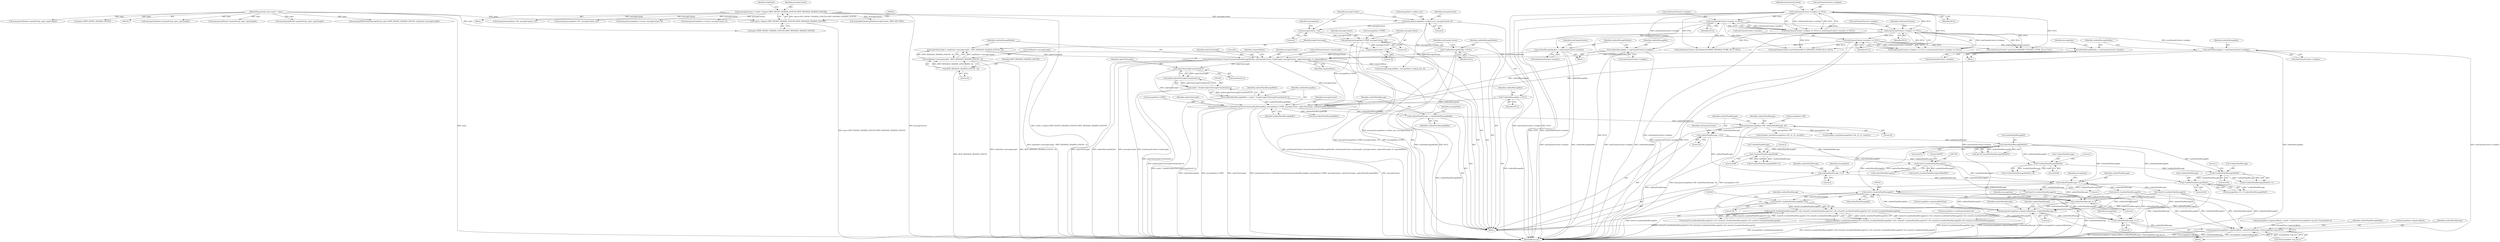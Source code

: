 digraph "0_bzrtp_bbb1e6e2f467ee4bd7b9a8c800e4f07343d7d99b@array" {
"1001820" [label="(Call,(uint32_t)confirmPlainMessage[0])"];
"1001757" [label="(Call,confirmPlainMessage[0]&0x01)"];
"1001455" [label="(Call,confirmPlainMessage +=33)"];
"1001449" [label="(Call,memcpy(messageData->H0, confirmPlainMessage, 32))"];
"1001446" [label="(Call,confirmPlainMessage = confirmPlainMessageBuffer)"];
"1001438" [label="(Call,zrtpChannelContext->cipherDecryptionFunction(confirmMessageKey, messageData->CFBIV, messageContent, cipherTextLength, confirmPlainMessageBuffer))"];
"1001362" [label="(Call,confirmMessageKey = zrtpChannelContext->zrtpkeyr)"];
"1001349" [label="(Call,zrtpChannelContext->zrtpkeyr == NULL)"];
"1001322" [label="(Call,zrtpChannelContext->mackeyi == NULL)"];
"1001317" [label="(Call,zrtpChannelContext->zrtpkeyi == NULL)"];
"1001330" [label="(Call,confirmMessageKey = zrtpChannelContext->zrtpkeyi)"];
"1001296" [label="(Call,*confirmMessageKey = NULL)"];
"1001388" [label="(Call,memcpy(messageData->CFBIV, messageContent, 16))"];
"1001385" [label="(Call,messageContent +=8)"];
"1001379" [label="(Call,memcpy(messageData->confirm_mac, messageContent, 8))"];
"1000200" [label="(Call,*messageContent = (uint8_t *)(input+ZRTP_PACKET_HEADER_LENGTH+ZRTP_MESSAGE_HEADER_LENGTH))"];
"1000202" [label="(Call,(uint8_t *)(input+ZRTP_PACKET_HEADER_LENGTH+ZRTP_MESSAGE_HEADER_LENGTH))"];
"1000194" [label="(MethodParameterIn,const uint8_t * input)"];
"1001406" [label="(Call,zrtpChannelContext->hmacFunction(confirmMessageMacKey, zrtpChannelContext->hashLength, messageContent, cipherTextLength, 8, computedHmac))"];
"1001300" [label="(Call,*confirmMessageMacKey = NULL)"];
"1001335" [label="(Call,confirmMessageMacKey = zrtpChannelContext->mackeyi)"];
"1001367" [label="(Call,confirmMessageMacKey = zrtpChannelContext->mackeyr)"];
"1001354" [label="(Call,zrtpChannelContext->mackeyr == NULL)"];
"1001394" [label="(Call,messageContent +=16)"];
"1001397" [label="(Call,cipherTextLength = zrtpPacket->messageLength - ZRTP_MESSAGE_HEADER_LENGTH - 24)"];
"1001399" [label="(Call,zrtpPacket->messageLength - ZRTP_MESSAGE_HEADER_LENGTH - 24)"];
"1001403" [label="(Call,ZRTP_MESSAGE_HEADER_LENGTH - 24)"];
"1001434" [label="(Call,cipherTextLength*sizeof(uint8_t))"];
"1001429" [label="(Call,confirmPlainMessageBuffer = (uint8_t *)malloc(cipherTextLength*sizeof(uint8_t)))"];
"1001431" [label="(Call,(uint8_t *)malloc(cipherTextLength*sizeof(uint8_t)))"];
"1001433" [label="(Call,malloc(cipherTextLength*sizeof(uint8_t)))"];
"1001807" [label="(Call,(*confirmPlainMessage)&0x01)"];
"1001798" [label="(Call,(*confirmPlainMessage)&0x02)"];
"1001788" [label="(Call,(*confirmPlainMessage)&0x04)"];
"1001778" [label="(Call,(*confirmPlainMessage)&0x08)"];
"1001811" [label="(Call,confirmPlainMessage += 1)"];
"1001770" [label="(Call,confirmPlainMessage += 2)"];
"1001764" [label="(Call,(uint16_t)confirmPlainMessage[1])"];
"1001819" [label="(Call,((uint32_t)confirmPlainMessage[0])<<24)"];
"1001818" [label="(Call,(((uint32_t)confirmPlainMessage[0])<<24) | (((uint32_t)confirmPlainMessage[1])<<16) | (((uint32_t)confirmPlainMessage[2])<<8) | ((uint32_t)confirmPlainMessage[3]))"];
"1001814" [label="(Call,messageData->cacheExpirationInterval = (((uint32_t)confirmPlainMessage[0])<<24) | (((uint32_t)confirmPlainMessage[1])<<16) | (((uint32_t)confirmPlainMessage[2])<<8) | ((uint32_t)confirmPlainMessage[3]))"];
"1001847" [label="(Call,confirmPlainMessage += 4)"];
"1001857" [label="(Call,memcpy(messageData->signatureBlockType, confirmPlainMessage, 4))"];
"1001863" [label="(Call,confirmPlainMessage += 4)"];
"1001883" [label="(Call,memcpy(messageData->signatureBlock, confirmPlainMessage, 4*(messageData->sig_len-1)))"];
"1001400" [label="(Call,zrtpPacket->messageLength)"];
"1001808" [label="(Call,*confirmPlainMessage)"];
"1001801" [label="(Literal,0x02)"];
"1001349" [label="(Call,zrtpChannelContext->zrtpkeyr == NULL)"];
"1001294" [label="(Block,)"];
"1000211" [label="(Identifier,zrtpPacket)"];
"1001285" [label="(Call,memcpy(zrtpPacket->packetString, input, inputLength))"];
"1001828" [label="(Call,(uint32_t)confirmPlainMessage[1])"];
"1001392" [label="(Identifier,messageContent)"];
"1001802" [label="(Literal,1)"];
"1001331" [label="(Identifier,confirmMessageKey)"];
"1000202" [label="(Call,(uint8_t *)(input+ZRTP_PACKET_HEADER_LENGTH+ZRTP_MESSAGE_HEADER_LENGTH))"];
"1001386" [label="(Identifier,messageContent)"];
"1001803" [label="(Call,messageData->D = (*confirmPlainMessage)&0x01)"];
"1001449" [label="(Call,memcpy(messageData->H0, confirmPlainMessage, 32))"];
"1001362" [label="(Call,confirmMessageKey = zrtpChannelContext->zrtpkeyr)"];
"1001862" [label="(Literal,4)"];
"1001434" [label="(Call,cipherTextLength*sizeof(uint8_t))"];
"1000891" [label="(Call,memcpy(zrtpPacket->packetString, input, inputLength))"];
"1000224" [label="(Call,memcpy(messageData->version, messageContent, 4))"];
"1000201" [label="(Identifier,messageContent)"];
"1001443" [label="(Identifier,messageContent)"];
"1001335" [label="(Call,confirmMessageMacKey = zrtpChannelContext->mackeyi)"];
"1001779" [label="(Call,*confirmPlainMessage)"];
"1001462" [label="(Identifier,zrtpChannelContext)"];
"1001396" [label="(Literal,16)"];
"1000588" [label="(Call,memcpy(zrtpPacket->packetString, input, inputLength))"];
"1001819" [label="(Call,((uint32_t)confirmPlainMessage[0])<<24)"];
"1001435" [label="(Identifier,cipherTextLength)"];
"1001778" [label="(Call,(*confirmPlainMessage)&0x08)"];
"1001078" [label="(Call,memcpy(DHPartHelloMessageString, input+ZRTP_PACKET_HEADER_LENGTH, zrtpPacket->messageLength))"];
"1001440" [label="(Call,messageData->CFBIV)"];
"1001772" [label="(Literal,2)"];
"1001764" [label="(Call,(uint16_t)confirmPlainMessage[1])"];
"1001866" [label="(Call,messageData->signatureBlock = (uint8_t *)malloc(4*(messageData->sig_len-1)*sizeof(uint8_t)))"];
"1001757" [label="(Call,confirmPlainMessage[0]&0x01)"];
"1001336" [label="(Identifier,confirmMessageMacKey)"];
"1001758" [label="(Call,confirmPlainMessage[0])"];
"1001350" [label="(Call,zrtpChannelContext->zrtpkeyr)"];
"1001761" [label="(Literal,0x01)"];
"1001576" [label="(Call,zrtpChannelContext->peerPackets[HELLO_MESSAGE_STORE_ID] == NULL)"];
"1001433" [label="(Call,malloc(cipherTextLength*sizeof(uint8_t)))"];
"1001766" [label="(Call,confirmPlainMessage[1])"];
"1001472" [label="(Call,bctoolbox_sha256(messageData->H0, 32, 32, checkH1))"];
"1001781" [label="(Literal,0x08)"];
"1001812" [label="(Identifier,confirmPlainMessage)"];
"1001326" [label="(Identifier,NULL)"];
"1001439" [label="(Identifier,confirmMessageKey)"];
"1001453" [label="(Identifier,confirmPlainMessage)"];
"1001445" [label="(Identifier,confirmPlainMessageBuffer)"];
"1001385" [label="(Call,messageContent +=8)"];
"1001842" [label="(Call,(uint32_t)confirmPlainMessage[3])"];
"1001863" [label="(Call,confirmPlainMessage += 4)"];
"1001393" [label="(Literal,16)"];
"1001865" [label="(Literal,4)"];
"1001490" [label="(Call,zrtpChannelContext->peerPackets[COMMIT_MESSAGE_STORE_ID] == NULL)"];
"1001324" [label="(Identifier,zrtpChannelContext)"];
"1001822" [label="(Call,confirmPlainMessage[0])"];
"1001389" [label="(Call,messageData->CFBIV)"];
"1001384" [label="(Literal,8)"];
"1001316" [label="(Call,(zrtpChannelContext->zrtpkeyi == NULL) || (zrtpChannelContext->mackeyi == NULL))"];
"1001363" [label="(Identifier,confirmMessageKey)"];
"1001369" [label="(Call,zrtpChannelContext->mackeyr)"];
"1001353" [label="(Identifier,NULL)"];
"1001858" [label="(Call,messageData->signatureBlockType)"];
"1001394" [label="(Call,messageContent +=16)"];
"1001813" [label="(Literal,1)"];
"1001321" [label="(Identifier,NULL)"];
"1001769" [label="(Literal,0x00FF)"];
"1001861" [label="(Identifier,confirmPlainMessage)"];
"1001368" [label="(Identifier,confirmMessageMacKey)"];
"1001296" [label="(Call,*confirmMessageKey = NULL)"];
"1001856" [label="(Block,)"];
"1001447" [label="(Identifier,confirmPlainMessage)"];
"1001820" [label="(Call,(uint32_t)confirmPlainMessage[0])"];
"1001816" [label="(Identifier,messageData)"];
"1001775" [label="(Identifier,messageData)"];
"1001379" [label="(Call,memcpy(messageData->confirm_mac, messageContent, 8))"];
"1001317" [label="(Call,zrtpChannelContext->zrtpkeyi == NULL)"];
"1001412" [label="(Identifier,cipherTextLength)"];
"1001941" [label="(Call,memcpy(messageData->version, messageContent, 4))"];
"1000812" [label="(Call,cryptoAlgoTypeStringToInt(messageContent, ZRTP_SAS_TYPE))"];
"1001456" [label="(Identifier,confirmPlainMessage)"];
"1001915" [label="(Call,memcpy(zrtpPacket->packetString, input, inputLength))"];
"1001849" [label="(Literal,4)"];
"1000197" [label="(Block,)"];
"1001903" [label="(Identifier,confirmPlainMessageBuffer)"];
"1001405" [label="(Literal,24)"];
"1001666" [label="(Call,zrtpChannelContext->peerPackets[DHPART_MESSAGE_STORE_ID] == NULL)"];
"1000194" [label="(MethodParameterIn,const uint8_t * input)"];
"1001358" [label="(Identifier,NULL)"];
"1001300" [label="(Call,*confirmMessageMacKey = NULL)"];
"1001446" [label="(Call,confirmPlainMessage = confirmPlainMessageBuffer)"];
"1001444" [label="(Identifier,cipherTextLength)"];
"1001323" [label="(Call,zrtpChannelContext->mackeyi)"];
"1001314" [label="(Block,)"];
"1001770" [label="(Call,confirmPlainMessage += 2)"];
"1001763" [label="(Call,((uint16_t)confirmPlainMessage[1])&0x00FF)"];
"1001318" [label="(Call,zrtpChannelContext->zrtpkeyi)"];
"1001853" [label="(Identifier,messageData)"];
"1001755" [label="(Call,(uint16_t)(confirmPlainMessage[0]&0x01))"];
"1001448" [label="(Identifier,confirmPlainMessageBuffer)"];
"1001826" [label="(Call,(((uint32_t)confirmPlainMessage[1])<<16) | (((uint32_t)confirmPlainMessage[2])<<8) | ((uint32_t)confirmPlainMessage[3]))"];
"1001788" [label="(Call,(*confirmPlainMessage)&0x04)"];
"1001430" [label="(Identifier,confirmPlainMessageBuffer)"];
"1001451" [label="(Identifier,messageData)"];
"1001438" [label="(Call,zrtpChannelContext->cipherDecryptionFunction(confirmMessageKey, messageData->CFBIV, messageContent, cipherTextLength, confirmPlainMessageBuffer))"];
"1001403" [label="(Call,ZRTP_MESSAGE_HEADER_LENGTH - 24)"];
"1001455" [label="(Call,confirmPlainMessage +=33)"];
"1001413" [label="(Literal,8)"];
"1001343" [label="(Identifier,zrtpChannelContext)"];
"1001418" [label="(Identifier,computedHmac)"];
"1001771" [label="(Identifier,confirmPlainMessage)"];
"1001431" [label="(Call,(uint8_t *)malloc(cipherTextLength*sizeof(uint8_t)))"];
"1001398" [label="(Identifier,cipherTextLength)"];
"1001395" [label="(Identifier,messageContent)"];
"1001411" [label="(Identifier,messageContent)"];
"1001864" [label="(Identifier,confirmPlainMessage)"];
"1001689" [label="(Call,bctoolbox_sha256(messageData->H0, 32, 32, checkH1))"];
"1001390" [label="(Identifier,messageData)"];
"1001399" [label="(Call,zrtpPacket->messageLength - ZRTP_MESSAGE_HEADER_LENGTH - 24)"];
"1001397" [label="(Call,cipherTextLength = zrtpPacket->messageLength - ZRTP_MESSAGE_HEADER_LENGTH - 24)"];
"1001383" [label="(Identifier,messageContent)"];
"1001337" [label="(Call,zrtpChannelContext->mackeyi)"];
"1001848" [label="(Identifier,confirmPlainMessage)"];
"1001330" [label="(Call,confirmMessageKey = zrtpChannelContext->zrtpkeyi)"];
"1001301" [label="(Identifier,confirmMessageMacKey)"];
"1000204" [label="(Call,input+ZRTP_PACKET_HEADER_LENGTH+ZRTP_MESSAGE_HEADER_LENGTH)"];
"1001414" [label="(Identifier,computedHmac)"];
"1001388" [label="(Call,memcpy(messageData->CFBIV, messageContent, 16))"];
"1001355" [label="(Call,zrtpChannelContext->mackeyr)"];
"1001787" [label="(Call,((*confirmPlainMessage)&0x04)>>2)"];
"1001884" [label="(Call,messageData->signatureBlock)"];
"1001332" [label="(Call,zrtpChannelContext->zrtpkeyi)"];
"1001847" [label="(Call,confirmPlainMessage += 4)"];
"1001457" [label="(Literal,33)"];
"1001902" [label="(Call,free(confirmPlainMessageBuffer))"];
"1001380" [label="(Call,messageData->confirm_mac)"];
"1001404" [label="(Identifier,ZRTP_MESSAGE_HEADER_LENGTH)"];
"1000624" [label="(Call,memcpy(messageData->H2, messageContent, 32))"];
"1001810" [label="(Literal,0x01)"];
"1001407" [label="(Identifier,confirmMessageMacKey)"];
"1001297" [label="(Identifier,confirmMessageKey)"];
"1001777" [label="(Call,((*confirmPlainMessage)&0x08)>>3)"];
"1001888" [label="(Call,4*(messageData->sig_len-1))"];
"1001791" [label="(Literal,0x04)"];
"1001354" [label="(Call,zrtpChannelContext->mackeyr == NULL)"];
"1000200" [label="(Call,*messageContent = (uint8_t *)(input+ZRTP_PACKET_HEADER_LENGTH+ZRTP_MESSAGE_HEADER_LENGTH))"];
"1000945" [label="(Call,memcpy(messageData->H1, messageContent, 32))"];
"1001782" [label="(Literal,3)"];
"1001883" [label="(Call,memcpy(messageData->signatureBlock, confirmPlainMessage, 4*(messageData->sig_len-1)))"];
"1001857" [label="(Call,memcpy(messageData->signatureBlockType, confirmPlainMessage, 4))"];
"1001346" [label="(Block,)"];
"1001302" [label="(Identifier,NULL)"];
"1001322" [label="(Call,zrtpChannelContext->mackeyi == NULL)"];
"1001887" [label="(Identifier,confirmPlainMessage)"];
"1001080" [label="(Call,input+ZRTP_PACKET_HEADER_LENGTH)"];
"1001815" [label="(Call,messageData->cacheExpirationInterval)"];
"1001429" [label="(Call,confirmPlainMessageBuffer = (uint8_t *)malloc(cipherTextLength*sizeof(uint8_t)))"];
"1001387" [label="(Literal,8)"];
"1001836" [label="(Call,(uint32_t)confirmPlainMessage[2])"];
"1001792" [label="(Literal,2)"];
"1001406" [label="(Call,zrtpChannelContext->hmacFunction(confirmMessageMacKey, zrtpChannelContext->hashLength, messageContent, cipherTextLength, 8, computedHmac))"];
"1001797" [label="(Call,((*confirmPlainMessage)&0x02)>>1)"];
"1001311" [label="(Identifier,zrtpChannelContext)"];
"1001811" [label="(Call,confirmPlainMessage += 1)"];
"1001798" [label="(Call,(*confirmPlainMessage)&0x02)"];
"1001348" [label="(Call,(zrtpChannelContext->zrtpkeyr == NULL) || (zrtpChannelContext->mackeyr == NULL))"];
"1001450" [label="(Call,messageData->H0)"];
"1001364" [label="(Call,zrtpChannelContext->zrtpkeyr)"];
"1001814" [label="(Call,messageData->cacheExpirationInterval = (((uint32_t)confirmPlainMessage[0])<<24) | (((uint32_t)confirmPlainMessage[1])<<16) | (((uint32_t)confirmPlainMessage[2])<<8) | ((uint32_t)confirmPlainMessage[3]))"];
"1001789" [label="(Call,*confirmPlainMessage)"];
"1001868" [label="(Identifier,messageData)"];
"1001417" [label="(Call,memcmp(computedHmac, messageData->confirm_mac, 8))"];
"1001818" [label="(Call,(((uint32_t)confirmPlainMessage[0])<<24) | (((uint32_t)confirmPlainMessage[1])<<16) | (((uint32_t)confirmPlainMessage[2])<<8) | ((uint32_t)confirmPlainMessage[3]))"];
"1001298" [label="(Identifier,NULL)"];
"1001373" [label="(Identifier,messageData)"];
"1001454" [label="(Literal,32)"];
"1001356" [label="(Identifier,zrtpChannelContext)"];
"1001367" [label="(Call,confirmMessageMacKey = zrtpChannelContext->mackeyr)"];
"1001966" [label="(MethodReturn,int)"];
"1001408" [label="(Call,zrtpChannelContext->hashLength)"];
"1001436" [label="(Call,sizeof(uint8_t))"];
"1001825" [label="(Literal,24)"];
"1001799" [label="(Call,*confirmPlainMessage)"];
"1001807" [label="(Call,(*confirmPlainMessage)&0x01)"];
"1001820" -> "1001819"  [label="AST: "];
"1001820" -> "1001822"  [label="CFG: "];
"1001821" -> "1001820"  [label="AST: "];
"1001822" -> "1001820"  [label="AST: "];
"1001825" -> "1001820"  [label="CFG: "];
"1001820" -> "1001966"  [label="DDG: confirmPlainMessage[0]"];
"1001820" -> "1001819"  [label="DDG: confirmPlainMessage[0]"];
"1001757" -> "1001820"  [label="DDG: confirmPlainMessage[0]"];
"1001807" -> "1001820"  [label="DDG: *confirmPlainMessage"];
"1001811" -> "1001820"  [label="DDG: confirmPlainMessage"];
"1001820" -> "1001847"  [label="DDG: confirmPlainMessage[0]"];
"1001820" -> "1001857"  [label="DDG: confirmPlainMessage[0]"];
"1001820" -> "1001863"  [label="DDG: confirmPlainMessage[0]"];
"1001820" -> "1001883"  [label="DDG: confirmPlainMessage[0]"];
"1001757" -> "1001755"  [label="AST: "];
"1001757" -> "1001761"  [label="CFG: "];
"1001758" -> "1001757"  [label="AST: "];
"1001761" -> "1001757"  [label="AST: "];
"1001755" -> "1001757"  [label="CFG: "];
"1001757" -> "1001755"  [label="DDG: confirmPlainMessage[0]"];
"1001757" -> "1001755"  [label="DDG: 0x01"];
"1001455" -> "1001757"  [label="DDG: confirmPlainMessage"];
"1001757" -> "1001770"  [label="DDG: confirmPlainMessage[0]"];
"1001757" -> "1001778"  [label="DDG: confirmPlainMessage[0]"];
"1001757" -> "1001788"  [label="DDG: confirmPlainMessage[0]"];
"1001757" -> "1001798"  [label="DDG: confirmPlainMessage[0]"];
"1001757" -> "1001807"  [label="DDG: confirmPlainMessage[0]"];
"1001757" -> "1001811"  [label="DDG: confirmPlainMessage[0]"];
"1001455" -> "1001294"  [label="AST: "];
"1001455" -> "1001457"  [label="CFG: "];
"1001456" -> "1001455"  [label="AST: "];
"1001457" -> "1001455"  [label="AST: "];
"1001462" -> "1001455"  [label="CFG: "];
"1001455" -> "1001966"  [label="DDG: confirmPlainMessage"];
"1001449" -> "1001455"  [label="DDG: confirmPlainMessage"];
"1001455" -> "1001764"  [label="DDG: confirmPlainMessage"];
"1001455" -> "1001770"  [label="DDG: confirmPlainMessage"];
"1001449" -> "1001294"  [label="AST: "];
"1001449" -> "1001454"  [label="CFG: "];
"1001450" -> "1001449"  [label="AST: "];
"1001453" -> "1001449"  [label="AST: "];
"1001454" -> "1001449"  [label="AST: "];
"1001456" -> "1001449"  [label="CFG: "];
"1001449" -> "1001966"  [label="DDG: memcpy(messageData->H0, confirmPlainMessage, 32)"];
"1001449" -> "1001966"  [label="DDG: messageData->H0"];
"1001446" -> "1001449"  [label="DDG: confirmPlainMessage"];
"1001449" -> "1001472"  [label="DDG: messageData->H0"];
"1001449" -> "1001689"  [label="DDG: messageData->H0"];
"1001446" -> "1001294"  [label="AST: "];
"1001446" -> "1001448"  [label="CFG: "];
"1001447" -> "1001446"  [label="AST: "];
"1001448" -> "1001446"  [label="AST: "];
"1001451" -> "1001446"  [label="CFG: "];
"1001446" -> "1001966"  [label="DDG: confirmPlainMessageBuffer"];
"1001438" -> "1001446"  [label="DDG: confirmPlainMessageBuffer"];
"1001438" -> "1001294"  [label="AST: "];
"1001438" -> "1001445"  [label="CFG: "];
"1001439" -> "1001438"  [label="AST: "];
"1001440" -> "1001438"  [label="AST: "];
"1001443" -> "1001438"  [label="AST: "];
"1001444" -> "1001438"  [label="AST: "];
"1001445" -> "1001438"  [label="AST: "];
"1001447" -> "1001438"  [label="CFG: "];
"1001438" -> "1001966"  [label="DDG: confirmMessageKey"];
"1001438" -> "1001966"  [label="DDG: messageData->CFBIV"];
"1001438" -> "1001966"  [label="DDG: cipherTextLength"];
"1001438" -> "1001966"  [label="DDG: zrtpChannelContext->cipherDecryptionFunction(confirmMessageKey, messageData->CFBIV, messageContent, cipherTextLength, confirmPlainMessageBuffer)"];
"1001438" -> "1001966"  [label="DDG: messageContent"];
"1001362" -> "1001438"  [label="DDG: confirmMessageKey"];
"1001330" -> "1001438"  [label="DDG: confirmMessageKey"];
"1001296" -> "1001438"  [label="DDG: confirmMessageKey"];
"1001388" -> "1001438"  [label="DDG: messageData->CFBIV"];
"1001406" -> "1001438"  [label="DDG: messageContent"];
"1001434" -> "1001438"  [label="DDG: cipherTextLength"];
"1001429" -> "1001438"  [label="DDG: confirmPlainMessageBuffer"];
"1001438" -> "1001902"  [label="DDG: confirmPlainMessageBuffer"];
"1001362" -> "1001346"  [label="AST: "];
"1001362" -> "1001364"  [label="CFG: "];
"1001363" -> "1001362"  [label="AST: "];
"1001364" -> "1001362"  [label="AST: "];
"1001368" -> "1001362"  [label="CFG: "];
"1001362" -> "1001966"  [label="DDG: confirmMessageKey"];
"1001362" -> "1001966"  [label="DDG: zrtpChannelContext->zrtpkeyr"];
"1001349" -> "1001362"  [label="DDG: zrtpChannelContext->zrtpkeyr"];
"1001349" -> "1001348"  [label="AST: "];
"1001349" -> "1001353"  [label="CFG: "];
"1001350" -> "1001349"  [label="AST: "];
"1001353" -> "1001349"  [label="AST: "];
"1001356" -> "1001349"  [label="CFG: "];
"1001348" -> "1001349"  [label="CFG: "];
"1001349" -> "1001966"  [label="DDG: zrtpChannelContext->zrtpkeyr"];
"1001349" -> "1001966"  [label="DDG: NULL"];
"1001349" -> "1001348"  [label="DDG: zrtpChannelContext->zrtpkeyr"];
"1001349" -> "1001348"  [label="DDG: NULL"];
"1001322" -> "1001349"  [label="DDG: NULL"];
"1001317" -> "1001349"  [label="DDG: NULL"];
"1001349" -> "1001354"  [label="DDG: NULL"];
"1001349" -> "1001490"  [label="DDG: NULL"];
"1001349" -> "1001576"  [label="DDG: NULL"];
"1001349" -> "1001666"  [label="DDG: NULL"];
"1001322" -> "1001316"  [label="AST: "];
"1001322" -> "1001326"  [label="CFG: "];
"1001323" -> "1001322"  [label="AST: "];
"1001326" -> "1001322"  [label="AST: "];
"1001316" -> "1001322"  [label="CFG: "];
"1001322" -> "1001966"  [label="DDG: NULL"];
"1001322" -> "1001966"  [label="DDG: zrtpChannelContext->mackeyi"];
"1001322" -> "1001316"  [label="DDG: zrtpChannelContext->mackeyi"];
"1001322" -> "1001316"  [label="DDG: NULL"];
"1001317" -> "1001322"  [label="DDG: NULL"];
"1001322" -> "1001335"  [label="DDG: zrtpChannelContext->mackeyi"];
"1001322" -> "1001490"  [label="DDG: NULL"];
"1001322" -> "1001576"  [label="DDG: NULL"];
"1001322" -> "1001666"  [label="DDG: NULL"];
"1001317" -> "1001316"  [label="AST: "];
"1001317" -> "1001321"  [label="CFG: "];
"1001318" -> "1001317"  [label="AST: "];
"1001321" -> "1001317"  [label="AST: "];
"1001324" -> "1001317"  [label="CFG: "];
"1001316" -> "1001317"  [label="CFG: "];
"1001317" -> "1001966"  [label="DDG: zrtpChannelContext->zrtpkeyi"];
"1001317" -> "1001966"  [label="DDG: NULL"];
"1001317" -> "1001316"  [label="DDG: zrtpChannelContext->zrtpkeyi"];
"1001317" -> "1001316"  [label="DDG: NULL"];
"1001317" -> "1001330"  [label="DDG: zrtpChannelContext->zrtpkeyi"];
"1001317" -> "1001490"  [label="DDG: NULL"];
"1001317" -> "1001576"  [label="DDG: NULL"];
"1001317" -> "1001666"  [label="DDG: NULL"];
"1001330" -> "1001314"  [label="AST: "];
"1001330" -> "1001332"  [label="CFG: "];
"1001331" -> "1001330"  [label="AST: "];
"1001332" -> "1001330"  [label="AST: "];
"1001336" -> "1001330"  [label="CFG: "];
"1001330" -> "1001966"  [label="DDG: zrtpChannelContext->zrtpkeyi"];
"1001330" -> "1001966"  [label="DDG: confirmMessageKey"];
"1001296" -> "1001294"  [label="AST: "];
"1001296" -> "1001298"  [label="CFG: "];
"1001297" -> "1001296"  [label="AST: "];
"1001298" -> "1001296"  [label="AST: "];
"1001301" -> "1001296"  [label="CFG: "];
"1001296" -> "1001966"  [label="DDG: confirmMessageKey"];
"1001388" -> "1001294"  [label="AST: "];
"1001388" -> "1001393"  [label="CFG: "];
"1001389" -> "1001388"  [label="AST: "];
"1001392" -> "1001388"  [label="AST: "];
"1001393" -> "1001388"  [label="AST: "];
"1001395" -> "1001388"  [label="CFG: "];
"1001388" -> "1001966"  [label="DDG: memcpy(messageData->CFBIV, messageContent, 16)"];
"1001388" -> "1001966"  [label="DDG: messageData->CFBIV"];
"1001385" -> "1001388"  [label="DDG: messageContent"];
"1001388" -> "1001394"  [label="DDG: messageContent"];
"1001385" -> "1001294"  [label="AST: "];
"1001385" -> "1001387"  [label="CFG: "];
"1001386" -> "1001385"  [label="AST: "];
"1001387" -> "1001385"  [label="AST: "];
"1001390" -> "1001385"  [label="CFG: "];
"1001379" -> "1001385"  [label="DDG: messageContent"];
"1001379" -> "1001294"  [label="AST: "];
"1001379" -> "1001384"  [label="CFG: "];
"1001380" -> "1001379"  [label="AST: "];
"1001383" -> "1001379"  [label="AST: "];
"1001384" -> "1001379"  [label="AST: "];
"1001386" -> "1001379"  [label="CFG: "];
"1001379" -> "1001966"  [label="DDG: memcpy(messageData->confirm_mac, messageContent, 8)"];
"1000200" -> "1001379"  [label="DDG: messageContent"];
"1001379" -> "1001417"  [label="DDG: messageData->confirm_mac"];
"1000200" -> "1000197"  [label="AST: "];
"1000200" -> "1000202"  [label="CFG: "];
"1000201" -> "1000200"  [label="AST: "];
"1000202" -> "1000200"  [label="AST: "];
"1000211" -> "1000200"  [label="CFG: "];
"1000200" -> "1001966"  [label="DDG: messageContent"];
"1000200" -> "1001966"  [label="DDG: (uint8_t *)(input+ZRTP_PACKET_HEADER_LENGTH+ZRTP_MESSAGE_HEADER_LENGTH)"];
"1000202" -> "1000200"  [label="DDG: input+ZRTP_PACKET_HEADER_LENGTH+ZRTP_MESSAGE_HEADER_LENGTH"];
"1000200" -> "1000224"  [label="DDG: messageContent"];
"1000200" -> "1000624"  [label="DDG: messageContent"];
"1000200" -> "1000812"  [label="DDG: messageContent"];
"1000200" -> "1000945"  [label="DDG: messageContent"];
"1000200" -> "1001941"  [label="DDG: messageContent"];
"1000202" -> "1000204"  [label="CFG: "];
"1000203" -> "1000202"  [label="AST: "];
"1000204" -> "1000202"  [label="AST: "];
"1000202" -> "1001966"  [label="DDG: input+ZRTP_PACKET_HEADER_LENGTH+ZRTP_MESSAGE_HEADER_LENGTH"];
"1000194" -> "1000202"  [label="DDG: input"];
"1000194" -> "1000191"  [label="AST: "];
"1000194" -> "1001966"  [label="DDG: input"];
"1000194" -> "1000204"  [label="DDG: input"];
"1000194" -> "1000588"  [label="DDG: input"];
"1000194" -> "1000891"  [label="DDG: input"];
"1000194" -> "1001078"  [label="DDG: input"];
"1000194" -> "1001080"  [label="DDG: input"];
"1000194" -> "1001285"  [label="DDG: input"];
"1000194" -> "1001915"  [label="DDG: input"];
"1001406" -> "1001294"  [label="AST: "];
"1001406" -> "1001414"  [label="CFG: "];
"1001407" -> "1001406"  [label="AST: "];
"1001408" -> "1001406"  [label="AST: "];
"1001411" -> "1001406"  [label="AST: "];
"1001412" -> "1001406"  [label="AST: "];
"1001413" -> "1001406"  [label="AST: "];
"1001414" -> "1001406"  [label="AST: "];
"1001418" -> "1001406"  [label="CFG: "];
"1001406" -> "1001966"  [label="DDG: messageContent"];
"1001406" -> "1001966"  [label="DDG: zrtpChannelContext->hashLength"];
"1001406" -> "1001966"  [label="DDG: zrtpChannelContext->hmacFunction(confirmMessageMacKey, zrtpChannelContext->hashLength, messageContent, cipherTextLength, 8, computedHmac)"];
"1001406" -> "1001966"  [label="DDG: cipherTextLength"];
"1001406" -> "1001966"  [label="DDG: confirmMessageMacKey"];
"1001300" -> "1001406"  [label="DDG: confirmMessageMacKey"];
"1001335" -> "1001406"  [label="DDG: confirmMessageMacKey"];
"1001367" -> "1001406"  [label="DDG: confirmMessageMacKey"];
"1001394" -> "1001406"  [label="DDG: messageContent"];
"1001397" -> "1001406"  [label="DDG: cipherTextLength"];
"1001406" -> "1001417"  [label="DDG: computedHmac"];
"1001406" -> "1001434"  [label="DDG: cipherTextLength"];
"1001300" -> "1001294"  [label="AST: "];
"1001300" -> "1001302"  [label="CFG: "];
"1001301" -> "1001300"  [label="AST: "];
"1001302" -> "1001300"  [label="AST: "];
"1001311" -> "1001300"  [label="CFG: "];
"1001300" -> "1001966"  [label="DDG: NULL"];
"1001300" -> "1001966"  [label="DDG: confirmMessageMacKey"];
"1001335" -> "1001314"  [label="AST: "];
"1001335" -> "1001337"  [label="CFG: "];
"1001336" -> "1001335"  [label="AST: "];
"1001337" -> "1001335"  [label="AST: "];
"1001343" -> "1001335"  [label="CFG: "];
"1001335" -> "1001966"  [label="DDG: zrtpChannelContext->mackeyi"];
"1001335" -> "1001966"  [label="DDG: confirmMessageMacKey"];
"1001367" -> "1001346"  [label="AST: "];
"1001367" -> "1001369"  [label="CFG: "];
"1001368" -> "1001367"  [label="AST: "];
"1001369" -> "1001367"  [label="AST: "];
"1001373" -> "1001367"  [label="CFG: "];
"1001367" -> "1001966"  [label="DDG: zrtpChannelContext->mackeyr"];
"1001354" -> "1001367"  [label="DDG: zrtpChannelContext->mackeyr"];
"1001354" -> "1001348"  [label="AST: "];
"1001354" -> "1001358"  [label="CFG: "];
"1001355" -> "1001354"  [label="AST: "];
"1001358" -> "1001354"  [label="AST: "];
"1001348" -> "1001354"  [label="CFG: "];
"1001354" -> "1001966"  [label="DDG: zrtpChannelContext->mackeyr"];
"1001354" -> "1001966"  [label="DDG: NULL"];
"1001354" -> "1001348"  [label="DDG: zrtpChannelContext->mackeyr"];
"1001354" -> "1001348"  [label="DDG: NULL"];
"1001354" -> "1001490"  [label="DDG: NULL"];
"1001354" -> "1001576"  [label="DDG: NULL"];
"1001354" -> "1001666"  [label="DDG: NULL"];
"1001394" -> "1001294"  [label="AST: "];
"1001394" -> "1001396"  [label="CFG: "];
"1001395" -> "1001394"  [label="AST: "];
"1001396" -> "1001394"  [label="AST: "];
"1001398" -> "1001394"  [label="CFG: "];
"1001397" -> "1001294"  [label="AST: "];
"1001397" -> "1001399"  [label="CFG: "];
"1001398" -> "1001397"  [label="AST: "];
"1001399" -> "1001397"  [label="AST: "];
"1001407" -> "1001397"  [label="CFG: "];
"1001397" -> "1001966"  [label="DDG: zrtpPacket->messageLength - ZRTP_MESSAGE_HEADER_LENGTH - 24"];
"1001399" -> "1001397"  [label="DDG: zrtpPacket->messageLength"];
"1001399" -> "1001397"  [label="DDG: ZRTP_MESSAGE_HEADER_LENGTH - 24"];
"1001399" -> "1001403"  [label="CFG: "];
"1001400" -> "1001399"  [label="AST: "];
"1001403" -> "1001399"  [label="AST: "];
"1001399" -> "1001966"  [label="DDG: zrtpPacket->messageLength"];
"1001399" -> "1001966"  [label="DDG: ZRTP_MESSAGE_HEADER_LENGTH - 24"];
"1001403" -> "1001399"  [label="DDG: ZRTP_MESSAGE_HEADER_LENGTH"];
"1001403" -> "1001399"  [label="DDG: 24"];
"1001403" -> "1001405"  [label="CFG: "];
"1001404" -> "1001403"  [label="AST: "];
"1001405" -> "1001403"  [label="AST: "];
"1001403" -> "1001966"  [label="DDG: ZRTP_MESSAGE_HEADER_LENGTH"];
"1001434" -> "1001433"  [label="AST: "];
"1001434" -> "1001436"  [label="CFG: "];
"1001435" -> "1001434"  [label="AST: "];
"1001436" -> "1001434"  [label="AST: "];
"1001433" -> "1001434"  [label="CFG: "];
"1001434" -> "1001433"  [label="DDG: cipherTextLength"];
"1001429" -> "1001294"  [label="AST: "];
"1001429" -> "1001431"  [label="CFG: "];
"1001430" -> "1001429"  [label="AST: "];
"1001431" -> "1001429"  [label="AST: "];
"1001439" -> "1001429"  [label="CFG: "];
"1001429" -> "1001966"  [label="DDG: (uint8_t *)malloc(cipherTextLength*sizeof(uint8_t))"];
"1001431" -> "1001429"  [label="DDG: malloc(cipherTextLength*sizeof(uint8_t))"];
"1001431" -> "1001433"  [label="CFG: "];
"1001432" -> "1001431"  [label="AST: "];
"1001433" -> "1001431"  [label="AST: "];
"1001431" -> "1001966"  [label="DDG: malloc(cipherTextLength*sizeof(uint8_t))"];
"1001433" -> "1001431"  [label="DDG: cipherTextLength*sizeof(uint8_t)"];
"1001433" -> "1001966"  [label="DDG: cipherTextLength*sizeof(uint8_t)"];
"1001807" -> "1001803"  [label="AST: "];
"1001807" -> "1001810"  [label="CFG: "];
"1001808" -> "1001807"  [label="AST: "];
"1001810" -> "1001807"  [label="AST: "];
"1001803" -> "1001807"  [label="CFG: "];
"1001807" -> "1001966"  [label="DDG: *confirmPlainMessage"];
"1001807" -> "1001803"  [label="DDG: *confirmPlainMessage"];
"1001807" -> "1001803"  [label="DDG: 0x01"];
"1001798" -> "1001807"  [label="DDG: *confirmPlainMessage"];
"1001798" -> "1001797"  [label="AST: "];
"1001798" -> "1001801"  [label="CFG: "];
"1001799" -> "1001798"  [label="AST: "];
"1001801" -> "1001798"  [label="AST: "];
"1001802" -> "1001798"  [label="CFG: "];
"1001798" -> "1001797"  [label="DDG: *confirmPlainMessage"];
"1001798" -> "1001797"  [label="DDG: 0x02"];
"1001788" -> "1001798"  [label="DDG: *confirmPlainMessage"];
"1001788" -> "1001787"  [label="AST: "];
"1001788" -> "1001791"  [label="CFG: "];
"1001789" -> "1001788"  [label="AST: "];
"1001791" -> "1001788"  [label="AST: "];
"1001792" -> "1001788"  [label="CFG: "];
"1001788" -> "1001787"  [label="DDG: *confirmPlainMessage"];
"1001788" -> "1001787"  [label="DDG: 0x04"];
"1001778" -> "1001788"  [label="DDG: *confirmPlainMessage"];
"1001778" -> "1001777"  [label="AST: "];
"1001778" -> "1001781"  [label="CFG: "];
"1001779" -> "1001778"  [label="AST: "];
"1001781" -> "1001778"  [label="AST: "];
"1001782" -> "1001778"  [label="CFG: "];
"1001778" -> "1001777"  [label="DDG: *confirmPlainMessage"];
"1001778" -> "1001777"  [label="DDG: 0x08"];
"1001811" -> "1001294"  [label="AST: "];
"1001811" -> "1001813"  [label="CFG: "];
"1001812" -> "1001811"  [label="AST: "];
"1001813" -> "1001811"  [label="AST: "];
"1001816" -> "1001811"  [label="CFG: "];
"1001770" -> "1001811"  [label="DDG: confirmPlainMessage"];
"1001764" -> "1001811"  [label="DDG: confirmPlainMessage[1]"];
"1001811" -> "1001828"  [label="DDG: confirmPlainMessage"];
"1001811" -> "1001836"  [label="DDG: confirmPlainMessage"];
"1001811" -> "1001842"  [label="DDG: confirmPlainMessage"];
"1001811" -> "1001847"  [label="DDG: confirmPlainMessage"];
"1001770" -> "1001294"  [label="AST: "];
"1001770" -> "1001772"  [label="CFG: "];
"1001771" -> "1001770"  [label="AST: "];
"1001772" -> "1001770"  [label="AST: "];
"1001775" -> "1001770"  [label="CFG: "];
"1001764" -> "1001770"  [label="DDG: confirmPlainMessage[1]"];
"1001764" -> "1001763"  [label="AST: "];
"1001764" -> "1001766"  [label="CFG: "];
"1001765" -> "1001764"  [label="AST: "];
"1001766" -> "1001764"  [label="AST: "];
"1001769" -> "1001764"  [label="CFG: "];
"1001764" -> "1001763"  [label="DDG: confirmPlainMessage[1]"];
"1001764" -> "1001828"  [label="DDG: confirmPlainMessage[1]"];
"1001819" -> "1001818"  [label="AST: "];
"1001819" -> "1001825"  [label="CFG: "];
"1001825" -> "1001819"  [label="AST: "];
"1001829" -> "1001819"  [label="CFG: "];
"1001819" -> "1001966"  [label="DDG: (uint32_t)confirmPlainMessage[0]"];
"1001819" -> "1001818"  [label="DDG: (uint32_t)confirmPlainMessage[0]"];
"1001819" -> "1001818"  [label="DDG: 24"];
"1001818" -> "1001814"  [label="AST: "];
"1001818" -> "1001826"  [label="CFG: "];
"1001826" -> "1001818"  [label="AST: "];
"1001814" -> "1001818"  [label="CFG: "];
"1001818" -> "1001966"  [label="DDG: ((uint32_t)confirmPlainMessage[0])<<24"];
"1001818" -> "1001966"  [label="DDG: (((uint32_t)confirmPlainMessage[1])<<16) | (((uint32_t)confirmPlainMessage[2])<<8) | ((uint32_t)confirmPlainMessage[3])"];
"1001818" -> "1001814"  [label="DDG: ((uint32_t)confirmPlainMessage[0])<<24"];
"1001818" -> "1001814"  [label="DDG: (((uint32_t)confirmPlainMessage[1])<<16) | (((uint32_t)confirmPlainMessage[2])<<8) | ((uint32_t)confirmPlainMessage[3])"];
"1001826" -> "1001818"  [label="DDG: ((uint32_t)confirmPlainMessage[1])<<16"];
"1001826" -> "1001818"  [label="DDG: (((uint32_t)confirmPlainMessage[2])<<8) | ((uint32_t)confirmPlainMessage[3])"];
"1001814" -> "1001294"  [label="AST: "];
"1001815" -> "1001814"  [label="AST: "];
"1001848" -> "1001814"  [label="CFG: "];
"1001814" -> "1001966"  [label="DDG: messageData->cacheExpirationInterval"];
"1001814" -> "1001966"  [label="DDG: (((uint32_t)confirmPlainMessage[0])<<24) | (((uint32_t)confirmPlainMessage[1])<<16) | (((uint32_t)confirmPlainMessage[2])<<8) | ((uint32_t)confirmPlainMessage[3])"];
"1001847" -> "1001294"  [label="AST: "];
"1001847" -> "1001849"  [label="CFG: "];
"1001848" -> "1001847"  [label="AST: "];
"1001849" -> "1001847"  [label="AST: "];
"1001853" -> "1001847"  [label="CFG: "];
"1001847" -> "1001966"  [label="DDG: confirmPlainMessage"];
"1001842" -> "1001847"  [label="DDG: confirmPlainMessage[3]"];
"1001828" -> "1001847"  [label="DDG: confirmPlainMessage[1]"];
"1001836" -> "1001847"  [label="DDG: confirmPlainMessage[2]"];
"1001847" -> "1001857"  [label="DDG: confirmPlainMessage"];
"1001857" -> "1001856"  [label="AST: "];
"1001857" -> "1001862"  [label="CFG: "];
"1001858" -> "1001857"  [label="AST: "];
"1001861" -> "1001857"  [label="AST: "];
"1001862" -> "1001857"  [label="AST: "];
"1001864" -> "1001857"  [label="CFG: "];
"1001857" -> "1001966"  [label="DDG: messageData->signatureBlockType"];
"1001857" -> "1001966"  [label="DDG: memcpy(messageData->signatureBlockType, confirmPlainMessage, 4)"];
"1001836" -> "1001857"  [label="DDG: confirmPlainMessage[2]"];
"1001842" -> "1001857"  [label="DDG: confirmPlainMessage[3]"];
"1001828" -> "1001857"  [label="DDG: confirmPlainMessage[1]"];
"1001857" -> "1001863"  [label="DDG: confirmPlainMessage"];
"1001863" -> "1001856"  [label="AST: "];
"1001863" -> "1001865"  [label="CFG: "];
"1001864" -> "1001863"  [label="AST: "];
"1001865" -> "1001863"  [label="AST: "];
"1001868" -> "1001863"  [label="CFG: "];
"1001836" -> "1001863"  [label="DDG: confirmPlainMessage[2]"];
"1001842" -> "1001863"  [label="DDG: confirmPlainMessage[3]"];
"1001828" -> "1001863"  [label="DDG: confirmPlainMessage[1]"];
"1001863" -> "1001883"  [label="DDG: confirmPlainMessage"];
"1001883" -> "1001856"  [label="AST: "];
"1001883" -> "1001888"  [label="CFG: "];
"1001884" -> "1001883"  [label="AST: "];
"1001887" -> "1001883"  [label="AST: "];
"1001888" -> "1001883"  [label="AST: "];
"1001903" -> "1001883"  [label="CFG: "];
"1001883" -> "1001966"  [label="DDG: messageData->signatureBlock"];
"1001883" -> "1001966"  [label="DDG: memcpy(messageData->signatureBlock, confirmPlainMessage, 4*(messageData->sig_len-1))"];
"1001883" -> "1001966"  [label="DDG: 4*(messageData->sig_len-1)"];
"1001883" -> "1001966"  [label="DDG: confirmPlainMessage"];
"1001866" -> "1001883"  [label="DDG: messageData->signatureBlock"];
"1001836" -> "1001883"  [label="DDG: confirmPlainMessage[2]"];
"1001842" -> "1001883"  [label="DDG: confirmPlainMessage[3]"];
"1001828" -> "1001883"  [label="DDG: confirmPlainMessage[1]"];
"1001888" -> "1001883"  [label="DDG: 4"];
"1001888" -> "1001883"  [label="DDG: messageData->sig_len-1"];
}
